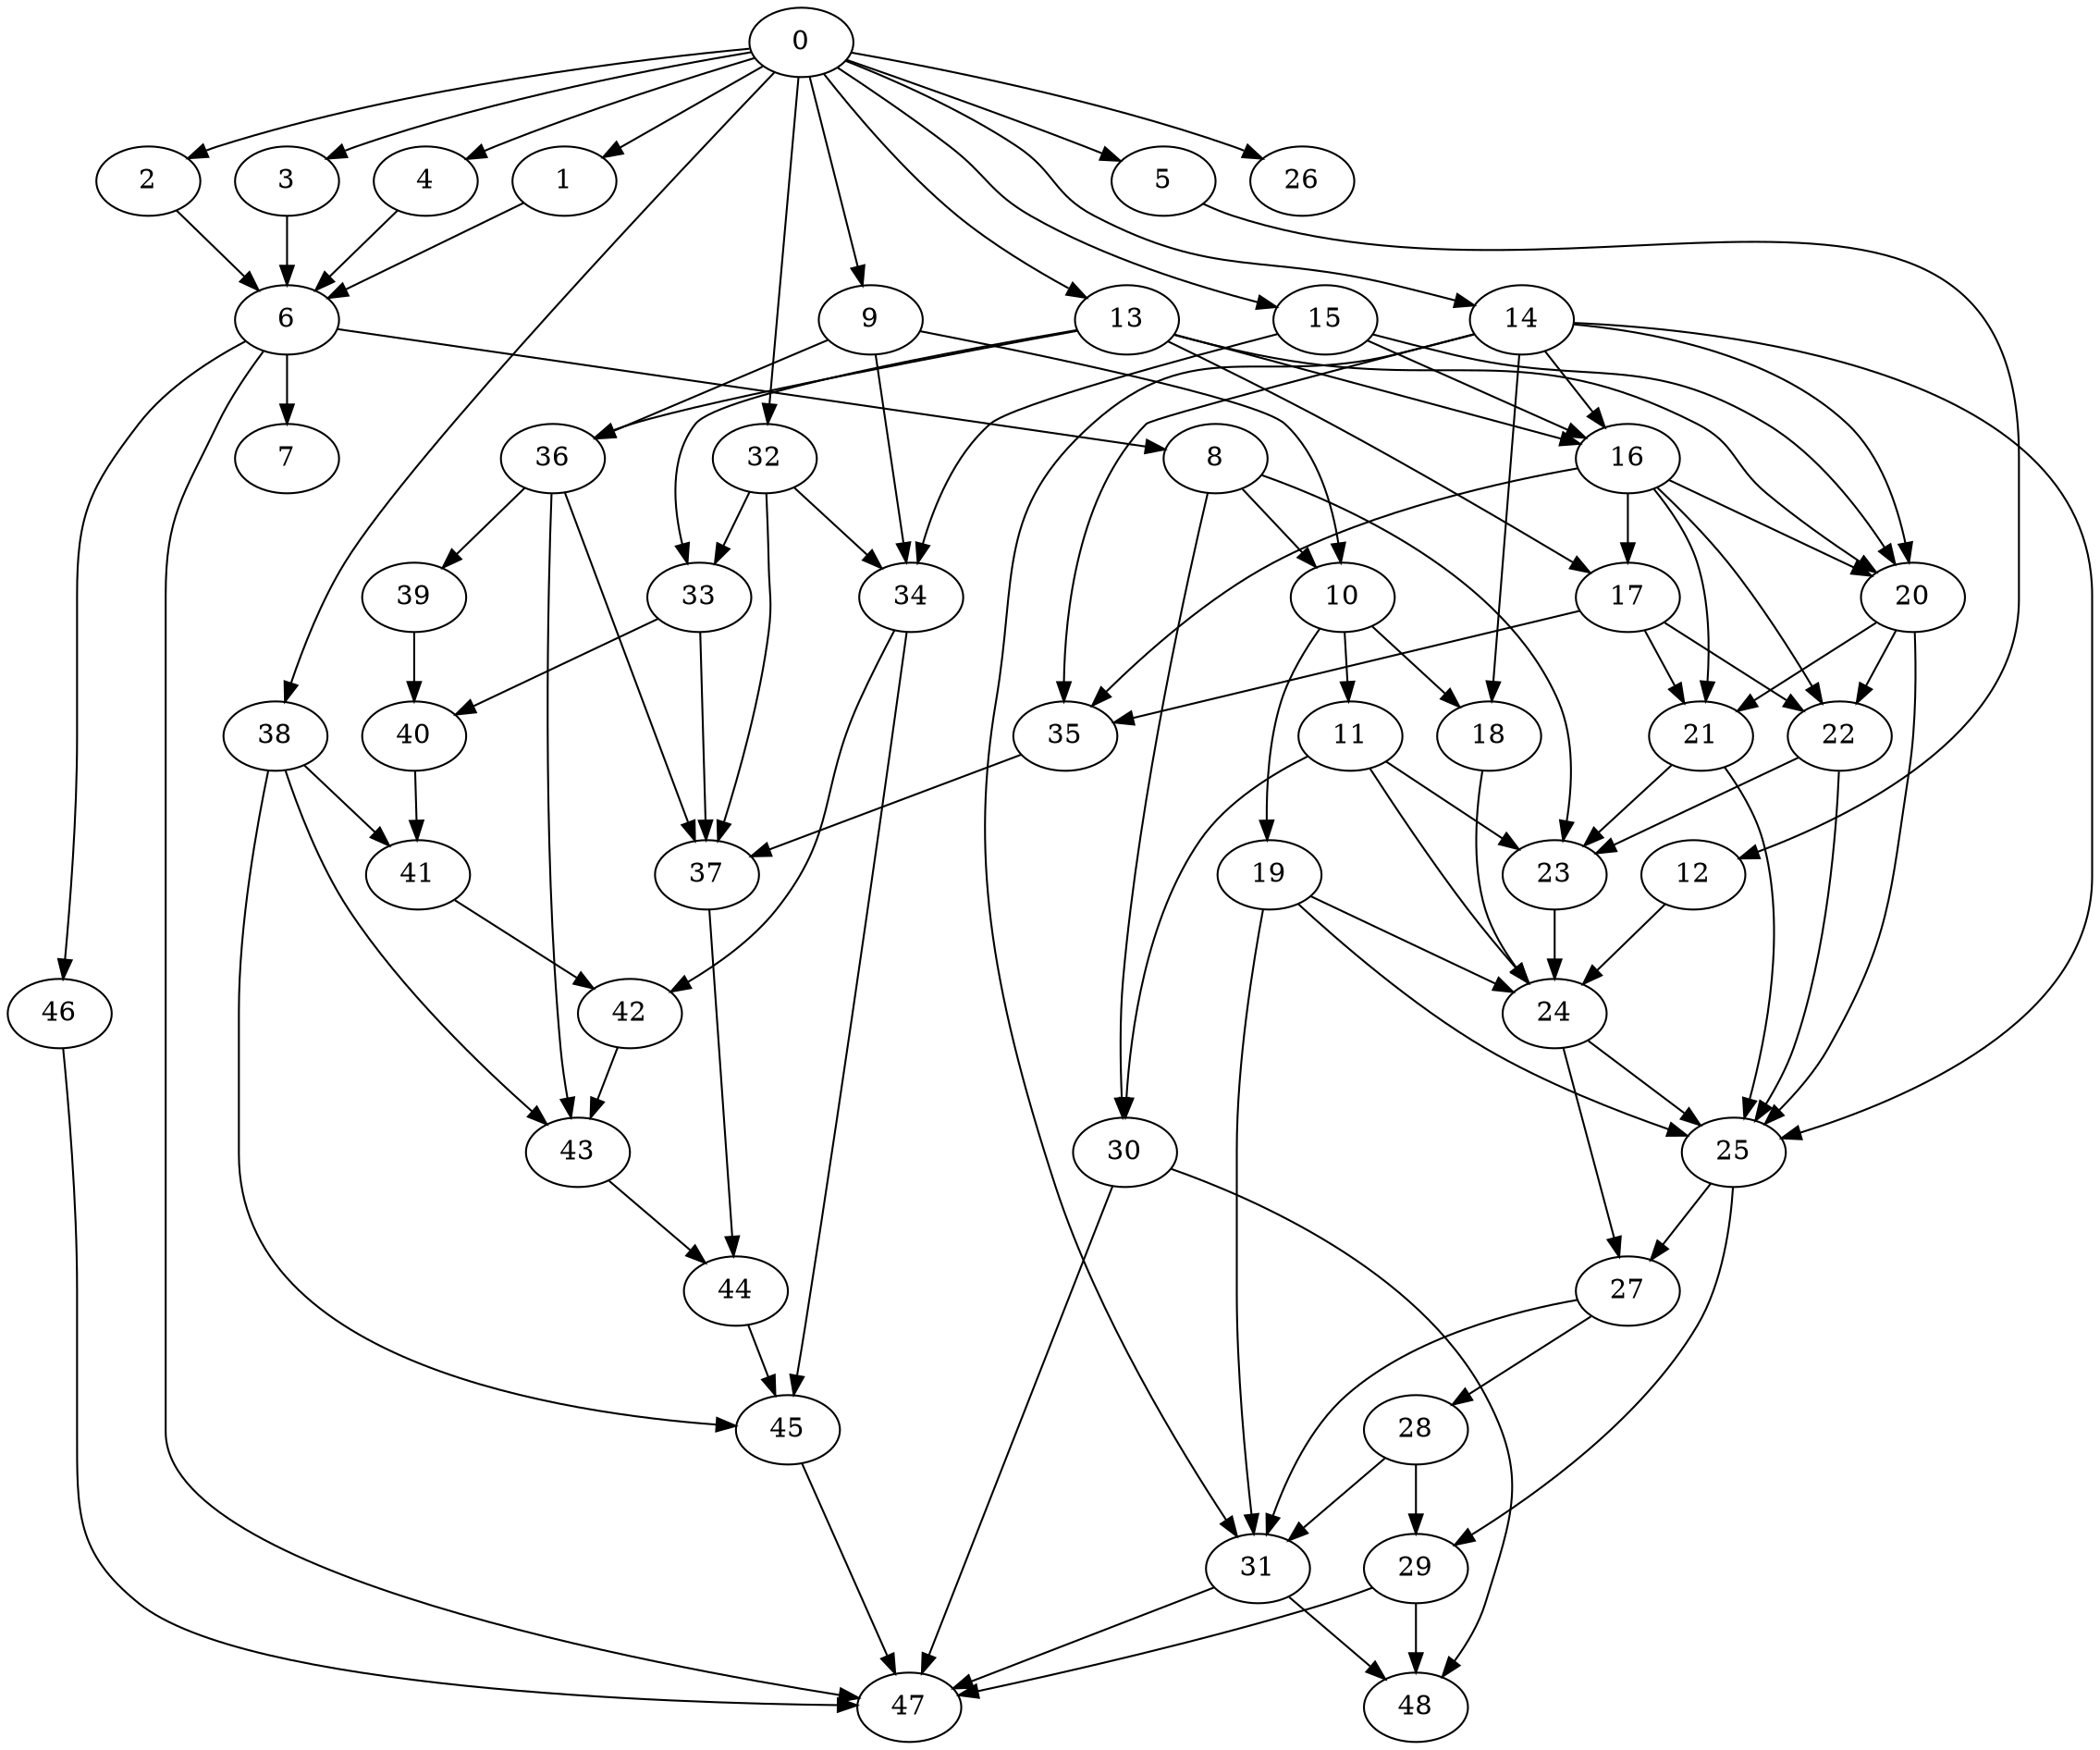 /* Created by igraph @VERSION@ */
digraph {
  0;
  1;
  2;
  3;
  4;
  5;
  6;
  7;
  8;
  9;
  10;
  11;
  12;
  13;
  14;
  15;
  16;
  17;
  18;
  19;
  20;
  21;
  22;
  23;
  24;
  25;
  26;
  27;
  28;
  29;
  30;
  31;
  32;
  33;
  34;
  35;
  36;
  37;
  38;
  39;
  40;
  41;
  42;
  43;
  44;
  45;
  46;
  47;
  48;

  0 -> 1;
  0 -> 2;
  0 -> 3;
  0 -> 4;
  0 -> 5;
  0 -> 9;
  0 -> 13;
  0 -> 14;
  0 -> 15;
  0 -> 26;
  0 -> 32;
  0 -> 38;
  1 -> 6;
  2 -> 6;
  3 -> 6;
  4 -> 6;
  5 -> 12;
  6 -> 7;
  6 -> 8;
  6 -> 46;
  6 -> 47;
  8 -> 10;
  8 -> 23;
  8 -> 30;
  9 -> 10;
  9 -> 34;
  9 -> 36;
  10 -> 11;
  10 -> 18;
  10 -> 19;
  11 -> 23;
  11 -> 24;
  11 -> 30;
  12 -> 24;
  13 -> 16;
  13 -> 17;
  13 -> 20;
  13 -> 33;
  13 -> 36;
  14 -> 16;
  14 -> 18;
  14 -> 20;
  14 -> 25;
  14 -> 31;
  14 -> 35;
  15 -> 16;
  15 -> 20;
  15 -> 34;
  16 -> 17;
  16 -> 20;
  16 -> 21;
  16 -> 22;
  16 -> 35;
  17 -> 21;
  17 -> 22;
  17 -> 35;
  18 -> 24;
  19 -> 24;
  19 -> 25;
  19 -> 31;
  20 -> 21;
  20 -> 22;
  20 -> 25;
  21 -> 23;
  21 -> 25;
  22 -> 23;
  22 -> 25;
  23 -> 24;
  24 -> 25;
  24 -> 27;
  25 -> 27;
  25 -> 29;
  27 -> 28;
  27 -> 31;
  28 -> 29;
  28 -> 31;
  29 -> 47;
  29 -> 48;
  30 -> 47;
  30 -> 48;
  31 -> 47;
  31 -> 48;
  32 -> 33;
  32 -> 34;
  32 -> 37;
  33 -> 37;
  33 -> 40;
  34 -> 42;
  34 -> 45;
  35 -> 37;
  36 -> 37;
  36 -> 39;
  36 -> 43;
  37 -> 44;
  38 -> 41;
  38 -> 43;
  38 -> 45;
  39 -> 40;
  40 -> 41;
  41 -> 42;
  42 -> 43;
  43 -> 44;
  44 -> 45;
  45 -> 47;
  46 -> 47;
}

